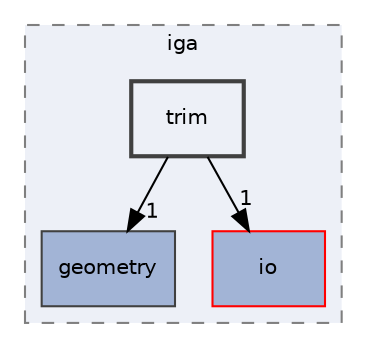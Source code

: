 digraph "trim"
{
 // LATEX_PDF_SIZE
  edge [fontname="Helvetica",fontsize="10",labelfontname="Helvetica",labelfontsize="10"];
  node [fontname="Helvetica",fontsize="10",shape=record];
  compound=true
  subgraph clusterdir_d2a3c23294a1b1015b1b8e8721ddded8 {
    graph [ bgcolor="#edf0f7", pencolor="grey50", style="filled,dashed,", label="iga", fontname="Helvetica", fontsize="10", URL="dir_d2a3c23294a1b1015b1b8e8721ddded8.html"]
  dir_b534248905b8119b36a62f0ff7e8fe43 [shape=box, label="geometry", style="filled,", fillcolor="#a2b4d6", color="grey25", URL="dir_b534248905b8119b36a62f0ff7e8fe43.html"];
  dir_c3ccff8517fbe337b2b8ad503c3a1590 [shape=box, label="io", style="filled,", fillcolor="#a2b4d6", color="red", URL="dir_c3ccff8517fbe337b2b8ad503c3a1590.html"];
  dir_3a8a27db37838cd238997301ec88b300 [shape=box, label="trim", style="filled,bold,", fillcolor="#edf0f7", color="grey25", URL="dir_3a8a27db37838cd238997301ec88b300.html"];
  }
  dir_3a8a27db37838cd238997301ec88b300->dir_b534248905b8119b36a62f0ff7e8fe43 [headlabel="1", labeldistance=1.5 headhref="dir_000010_000003.html"];
  dir_3a8a27db37838cd238997301ec88b300->dir_c3ccff8517fbe337b2b8ad503c3a1590 [headlabel="1", labeldistance=1.5 headhref="dir_000010_000007.html"];
}
